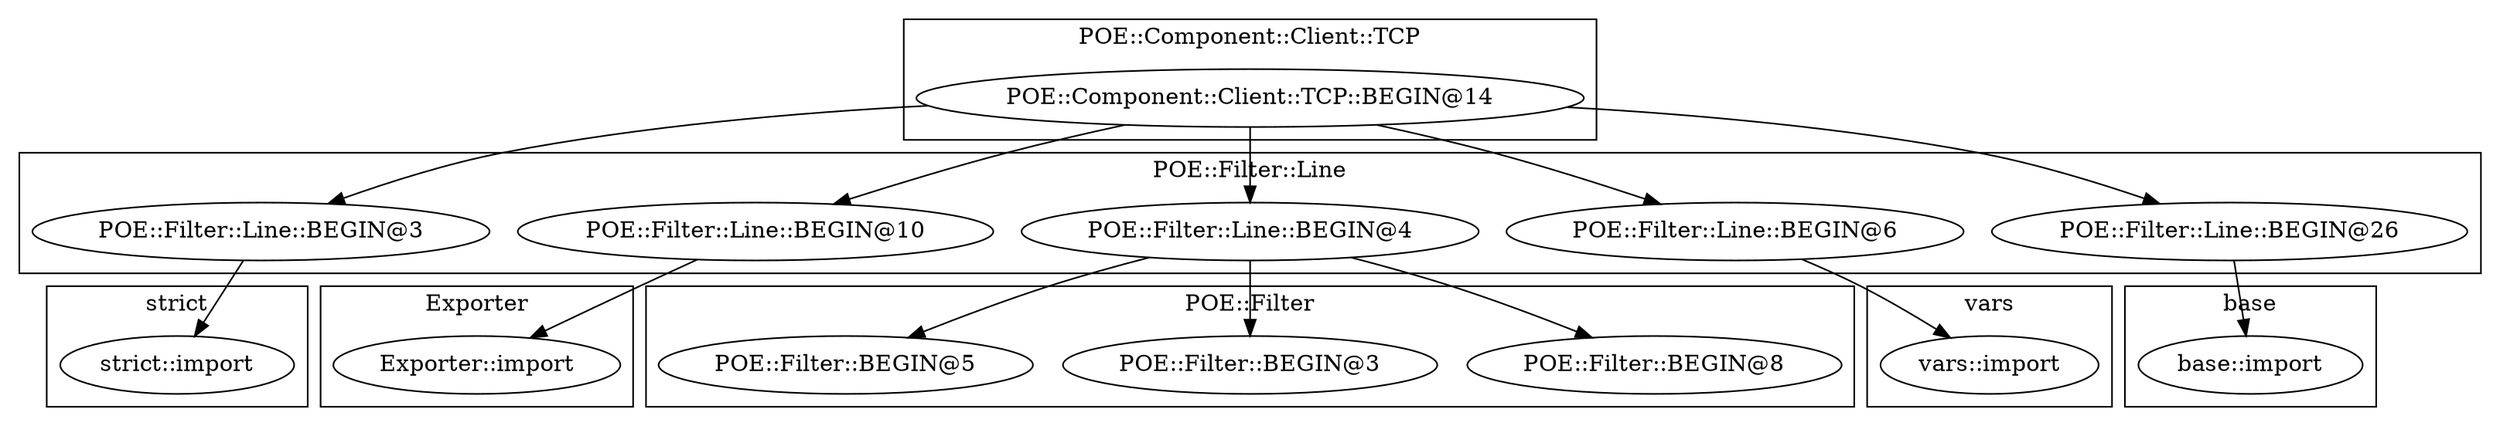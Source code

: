 digraph {
graph [overlap=false]
subgraph cluster_POE_Filter_Line {
	label="POE::Filter::Line";
	"POE::Filter::Line::BEGIN@3";
	"POE::Filter::Line::BEGIN@10";
	"POE::Filter::Line::BEGIN@4";
	"POE::Filter::Line::BEGIN@6";
	"POE::Filter::Line::BEGIN@26";
}
subgraph cluster_Exporter {
	label="Exporter";
	"Exporter::import";
}
subgraph cluster_base {
	label="base";
	"base::import";
}
subgraph cluster_strict {
	label="strict";
	"strict::import";
}
subgraph cluster_POE_Filter {
	label="POE::Filter";
	"POE::Filter::BEGIN@8";
	"POE::Filter::BEGIN@3";
	"POE::Filter::BEGIN@5";
}
subgraph cluster_vars {
	label="vars";
	"vars::import";
}
subgraph cluster_POE_Component_Client_TCP {
	label="POE::Component::Client::TCP";
	"POE::Component::Client::TCP::BEGIN@14";
}
"POE::Component::Client::TCP::BEGIN@14" -> "POE::Filter::Line::BEGIN@26";
"POE::Filter::Line::BEGIN@26" -> "base::import";
"POE::Component::Client::TCP::BEGIN@14" -> "POE::Filter::Line::BEGIN@4";
"POE::Filter::Line::BEGIN@4" -> "POE::Filter::BEGIN@5";
"POE::Filter::Line::BEGIN@4" -> "POE::Filter::BEGIN@8";
"POE::Component::Client::TCP::BEGIN@14" -> "POE::Filter::Line::BEGIN@10";
"POE::Filter::Line::BEGIN@6" -> "vars::import";
"POE::Filter::Line::BEGIN@10" -> "Exporter::import";
"POE::Component::Client::TCP::BEGIN@14" -> "POE::Filter::Line::BEGIN@6";
"POE::Filter::Line::BEGIN@3" -> "strict::import";
"POE::Filter::Line::BEGIN@4" -> "POE::Filter::BEGIN@3";
"POE::Component::Client::TCP::BEGIN@14" -> "POE::Filter::Line::BEGIN@3";
}
